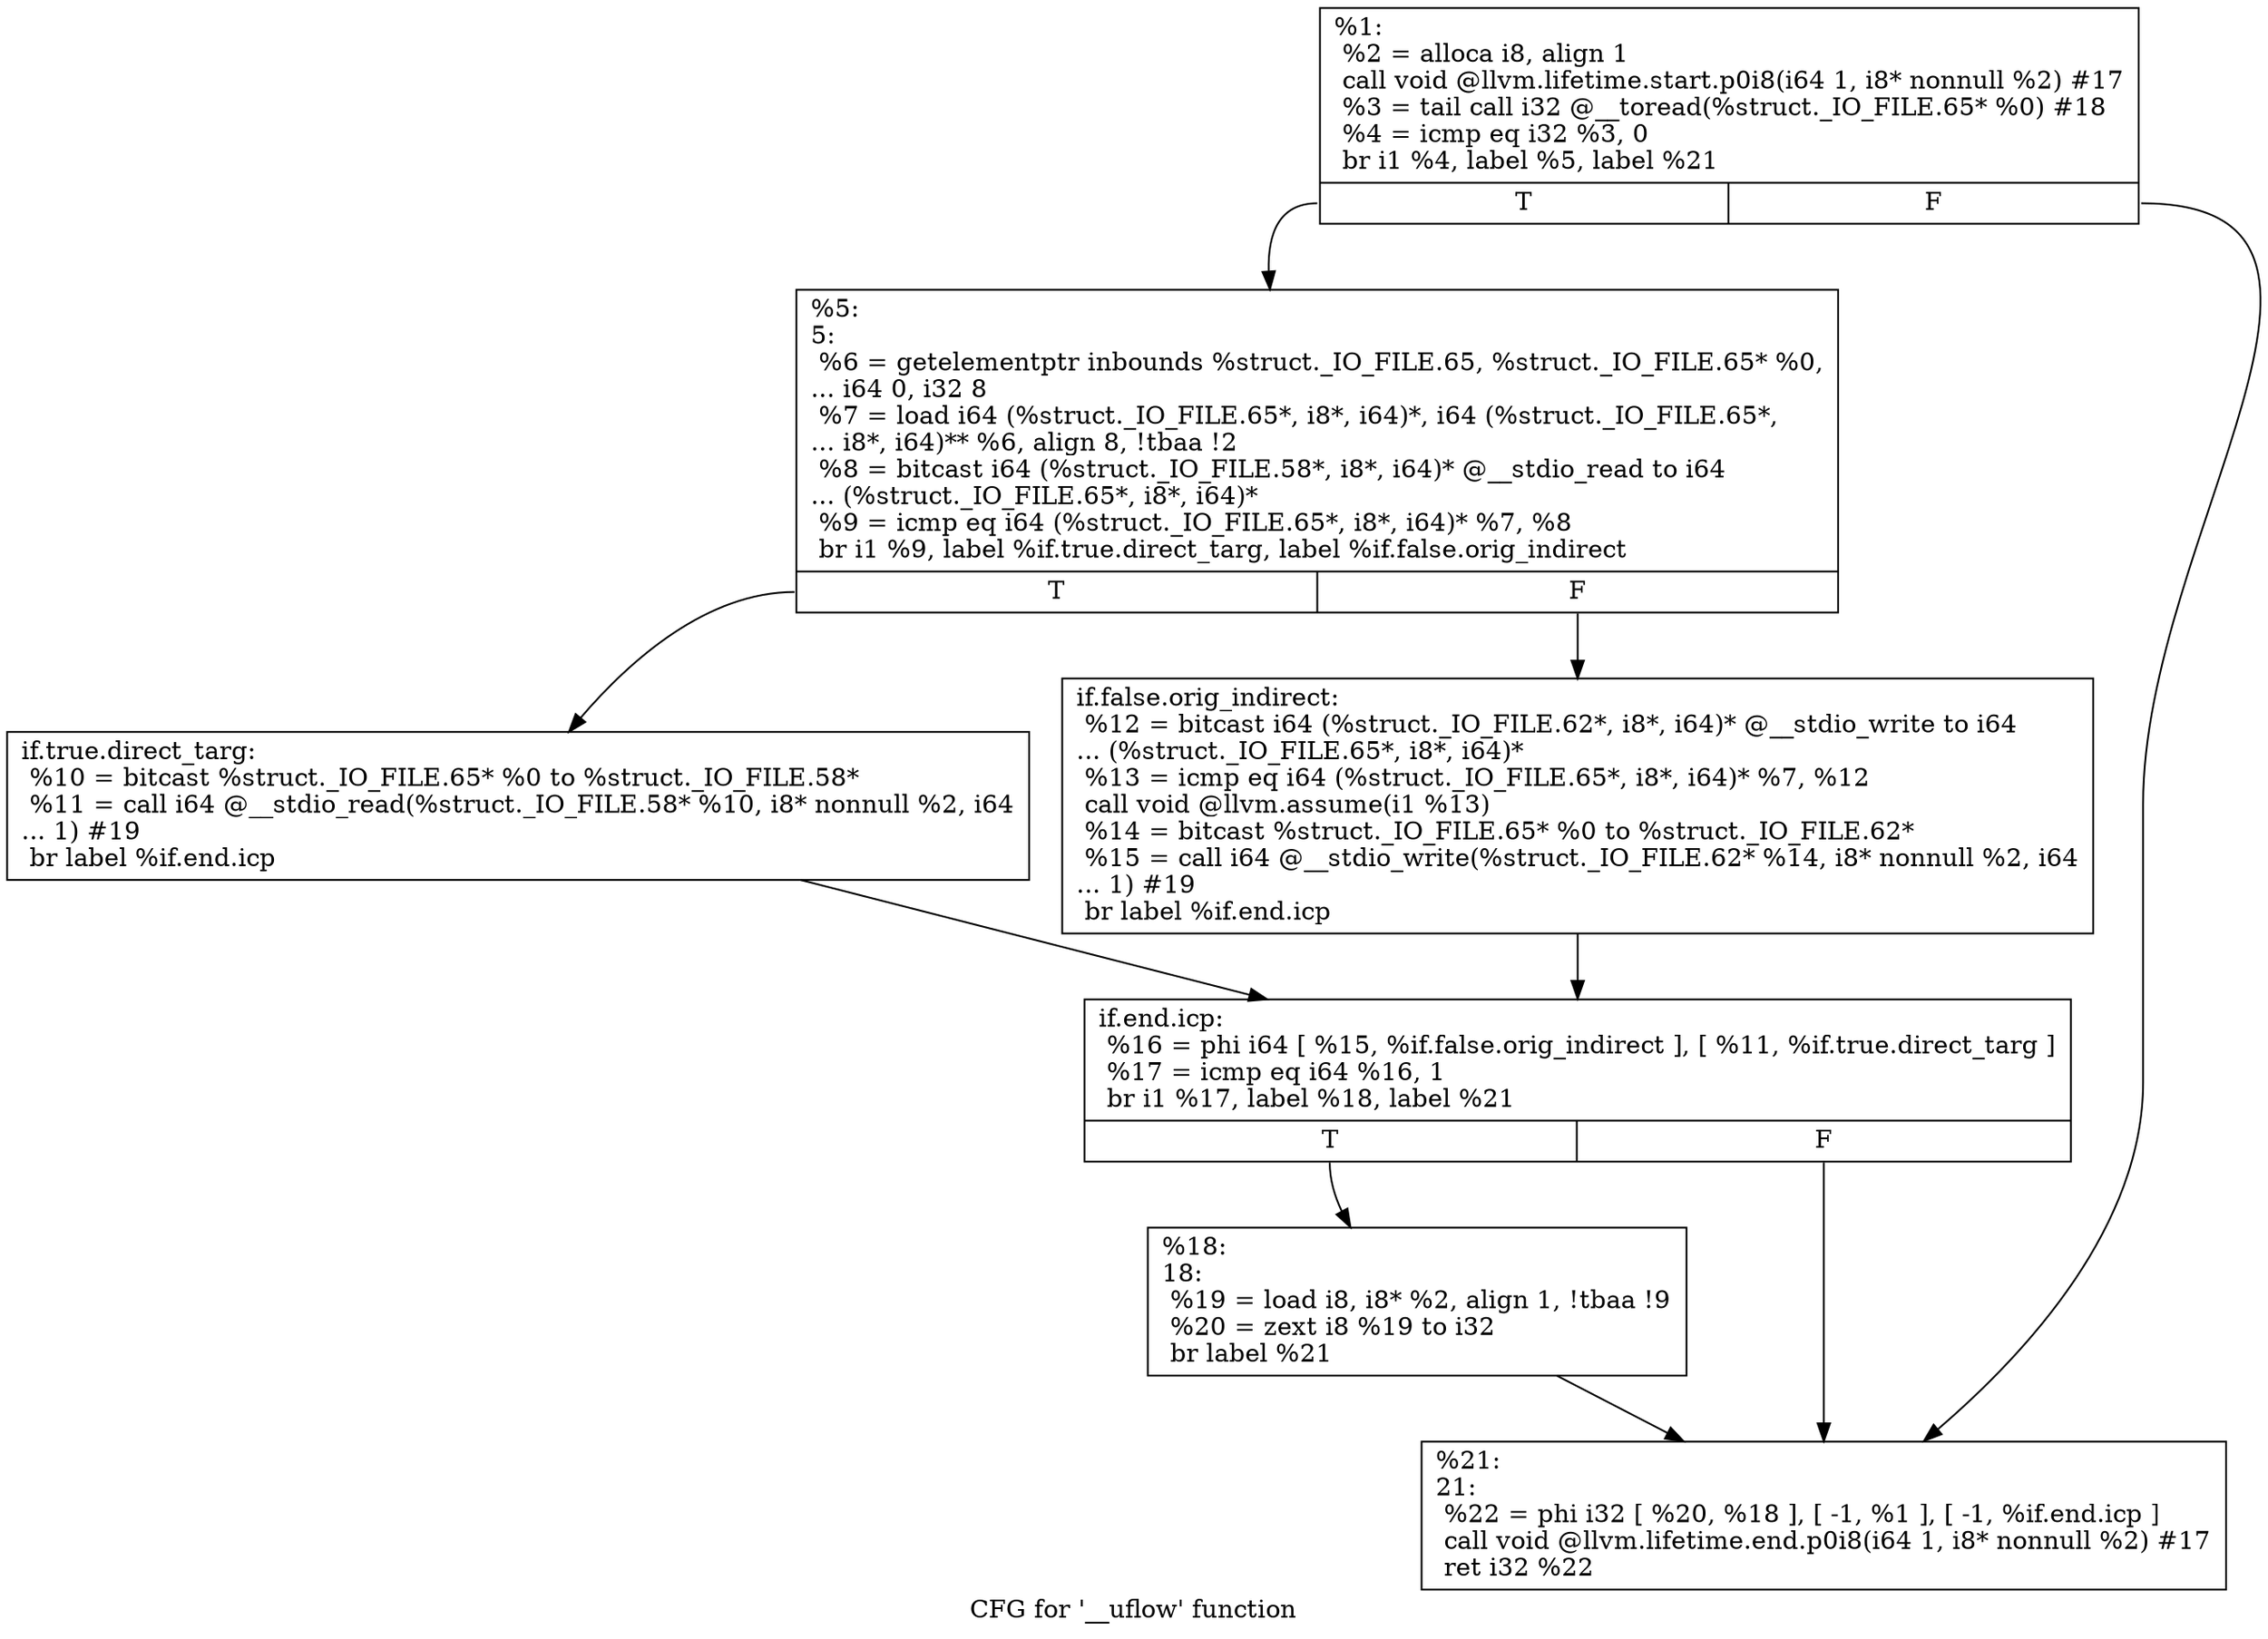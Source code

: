 digraph "CFG for '__uflow' function" {
	label="CFG for '__uflow' function";

	Node0x14333b0 [shape=record,label="{%1:\l  %2 = alloca i8, align 1\l  call void @llvm.lifetime.start.p0i8(i64 1, i8* nonnull %2) #17\l  %3 = tail call i32 @__toread(%struct._IO_FILE.65* %0) #18\l  %4 = icmp eq i32 %3, 0\l  br i1 %4, label %5, label %21\l|{<s0>T|<s1>F}}"];
	Node0x14333b0:s0 -> Node0x1433440;
	Node0x14333b0:s1 -> Node0x14335d0;
	Node0x1433440 [shape=record,label="{%5:\l5:                                                \l  %6 = getelementptr inbounds %struct._IO_FILE.65, %struct._IO_FILE.65* %0,\l... i64 0, i32 8\l  %7 = load i64 (%struct._IO_FILE.65*, i8*, i64)*, i64 (%struct._IO_FILE.65*,\l... i8*, i64)** %6, align 8, !tbaa !2\l  %8 = bitcast i64 (%struct._IO_FILE.58*, i8*, i64)* @__stdio_read to i64\l... (%struct._IO_FILE.65*, i8*, i64)*\l  %9 = icmp eq i64 (%struct._IO_FILE.65*, i8*, i64)* %7, %8\l  br i1 %9, label %if.true.direct_targ, label %if.false.orig_indirect\l|{<s0>T|<s1>F}}"];
	Node0x1433440:s0 -> Node0x1433490;
	Node0x1433440:s1 -> Node0x14334e0;
	Node0x1433490 [shape=record,label="{if.true.direct_targ:                              \l  %10 = bitcast %struct._IO_FILE.65* %0 to %struct._IO_FILE.58*\l  %11 = call i64 @__stdio_read(%struct._IO_FILE.58* %10, i8* nonnull %2, i64\l... 1) #19\l  br label %if.end.icp\l}"];
	Node0x1433490 -> Node0x1433530;
	Node0x14334e0 [shape=record,label="{if.false.orig_indirect:                           \l  %12 = bitcast i64 (%struct._IO_FILE.62*, i8*, i64)* @__stdio_write to i64\l... (%struct._IO_FILE.65*, i8*, i64)*\l  %13 = icmp eq i64 (%struct._IO_FILE.65*, i8*, i64)* %7, %12\l  call void @llvm.assume(i1 %13)\l  %14 = bitcast %struct._IO_FILE.65* %0 to %struct._IO_FILE.62*\l  %15 = call i64 @__stdio_write(%struct._IO_FILE.62* %14, i8* nonnull %2, i64\l... 1) #19\l  br label %if.end.icp\l}"];
	Node0x14334e0 -> Node0x1433530;
	Node0x1433530 [shape=record,label="{if.end.icp:                                       \l  %16 = phi i64 [ %15, %if.false.orig_indirect ], [ %11, %if.true.direct_targ ]\l  %17 = icmp eq i64 %16, 1\l  br i1 %17, label %18, label %21\l|{<s0>T|<s1>F}}"];
	Node0x1433530:s0 -> Node0x1433580;
	Node0x1433530:s1 -> Node0x14335d0;
	Node0x1433580 [shape=record,label="{%18:\l18:                                               \l  %19 = load i8, i8* %2, align 1, !tbaa !9\l  %20 = zext i8 %19 to i32\l  br label %21\l}"];
	Node0x1433580 -> Node0x14335d0;
	Node0x14335d0 [shape=record,label="{%21:\l21:                                               \l  %22 = phi i32 [ %20, %18 ], [ -1, %1 ], [ -1, %if.end.icp ]\l  call void @llvm.lifetime.end.p0i8(i64 1, i8* nonnull %2) #17\l  ret i32 %22\l}"];
}
